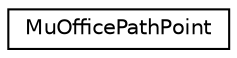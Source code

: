 digraph "Graphical Class Hierarchy"
{
 // LATEX_PDF_SIZE
  edge [fontname="Helvetica",fontsize="10",labelfontname="Helvetica",labelfontsize="10"];
  node [fontname="Helvetica",fontsize="10",shape=record];
  rankdir="LR";
  Node0 [label="MuOfficePathPoint",height=0.2,width=0.4,color="black", fillcolor="white", style="filled",URL="$struct_mu_office_path_point.html",tooltip=" "];
}
